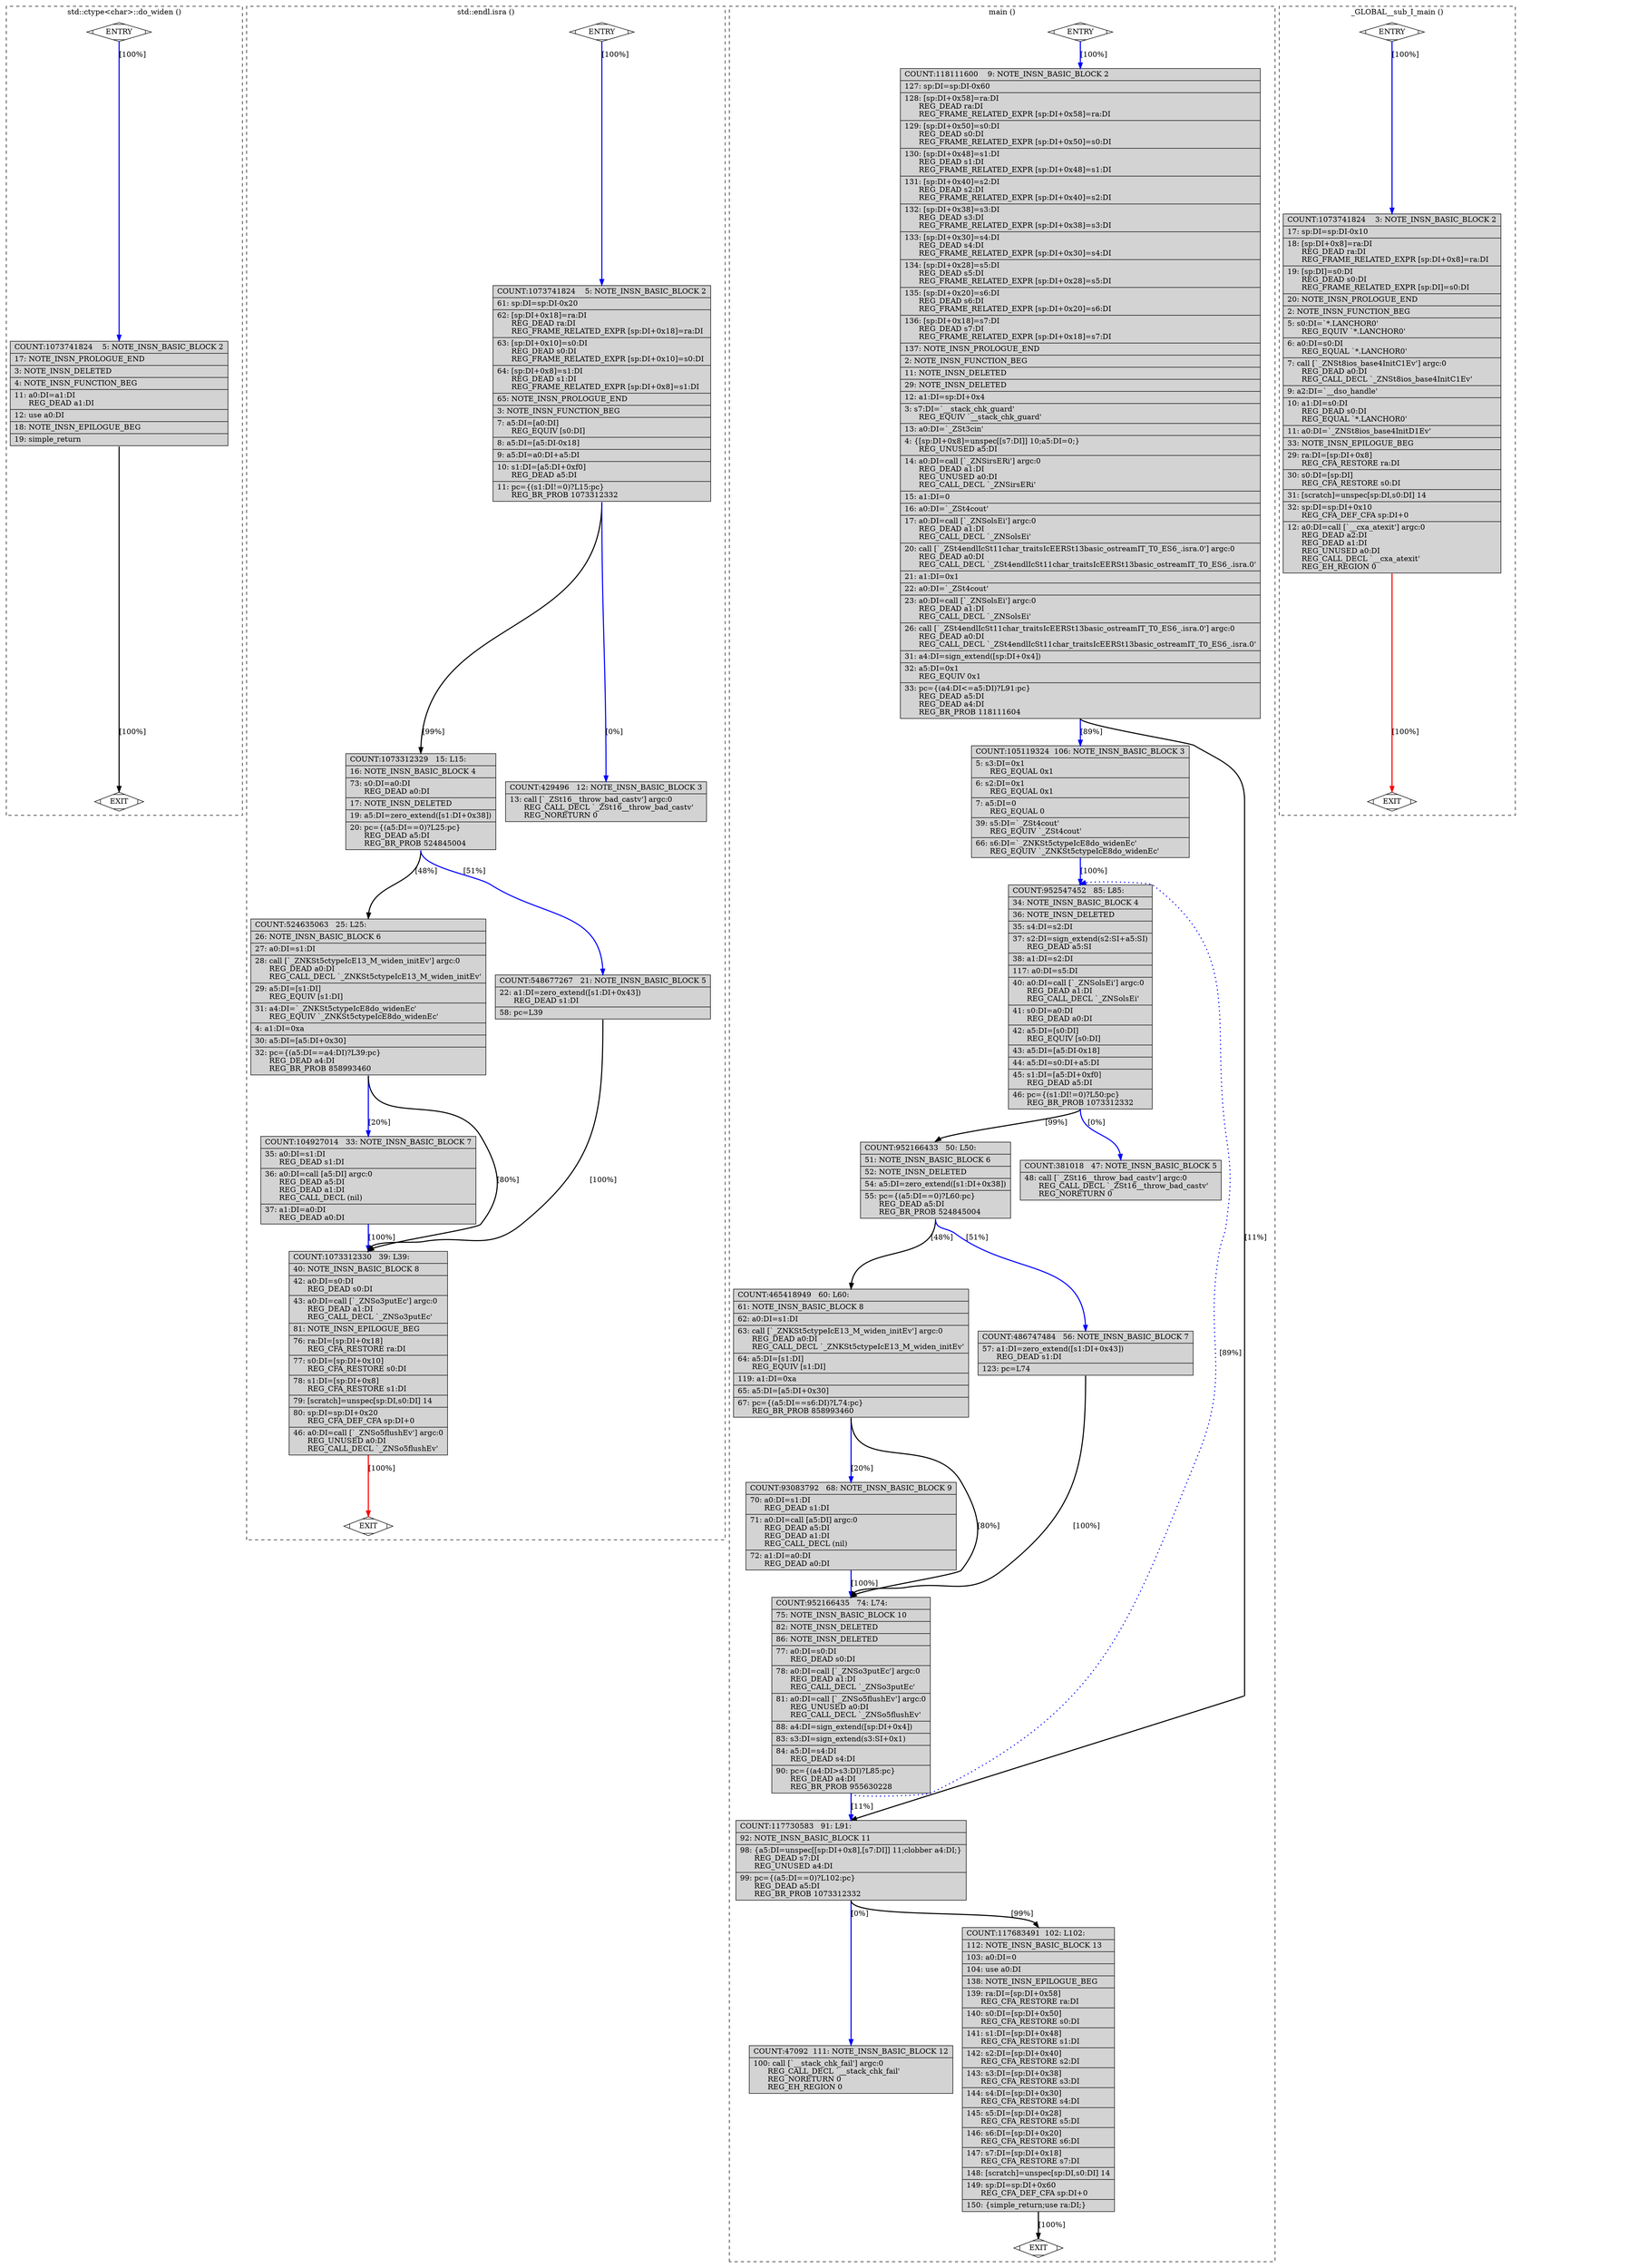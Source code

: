 digraph "cfg_analysis/O2/fibonacci_O2-Fibonacci.cpp.304r.peephole2" {
overlap=false;
subgraph "cluster_std::ctype<char>::do_widen" {
	style="dashed";
	color="black";
	label="std::ctype<char>::do_widen ()";
	fn_1561_basic_block_0 [shape=Mdiamond,style=filled,fillcolor=white,label="ENTRY"];

	fn_1561_basic_block_2 [shape=record,style=filled,fillcolor=lightgrey,label="{COUNT:1073741824\ \ \ \ 5:\ NOTE_INSN_BASIC_BLOCK\ 2\l\
|\ \ \ 17:\ NOTE_INSN_PROLOGUE_END\l\
|\ \ \ \ 3:\ NOTE_INSN_DELETED\l\
|\ \ \ \ 4:\ NOTE_INSN_FUNCTION_BEG\l\
|\ \ \ 11:\ a0:DI=a1:DI\l\
\ \ \ \ \ \ REG_DEAD\ a1:DI\l\
|\ \ \ 12:\ use\ a0:DI\l\
|\ \ \ 18:\ NOTE_INSN_EPILOGUE_BEG\l\
|\ \ \ 19:\ simple_return\l\
}"];

	fn_1561_basic_block_1 [shape=Mdiamond,style=filled,fillcolor=white,label="EXIT"];

	fn_1561_basic_block_0:s -> fn_1561_basic_block_2:n [style="solid,bold",color=blue,weight=100,constraint=true,label="[100%]"];
	fn_1561_basic_block_2:s -> fn_1561_basic_block_1:n [style="solid,bold",color=black,weight=10,constraint=true,label="[100%]"];
	fn_1561_basic_block_0:s -> fn_1561_basic_block_1:n [style="invis",constraint=true];
}
subgraph "cluster_std::endl.isra" {
	style="dashed";
	color="black";
	label="std::endl.isra ()";
	fn_2298_basic_block_0 [shape=Mdiamond,style=filled,fillcolor=white,label="ENTRY"];

	fn_2298_basic_block_2 [shape=record,style=filled,fillcolor=lightgrey,label="{COUNT:1073741824\ \ \ \ 5:\ NOTE_INSN_BASIC_BLOCK\ 2\l\
|\ \ \ 61:\ sp:DI=sp:DI-0x20\l\
|\ \ \ 62:\ [sp:DI+0x18]=ra:DI\l\
\ \ \ \ \ \ REG_DEAD\ ra:DI\l\
\ \ \ \ \ \ REG_FRAME_RELATED_EXPR\ [sp:DI+0x18]=ra:DI\l\
|\ \ \ 63:\ [sp:DI+0x10]=s0:DI\l\
\ \ \ \ \ \ REG_DEAD\ s0:DI\l\
\ \ \ \ \ \ REG_FRAME_RELATED_EXPR\ [sp:DI+0x10]=s0:DI\l\
|\ \ \ 64:\ [sp:DI+0x8]=s1:DI\l\
\ \ \ \ \ \ REG_DEAD\ s1:DI\l\
\ \ \ \ \ \ REG_FRAME_RELATED_EXPR\ [sp:DI+0x8]=s1:DI\l\
|\ \ \ 65:\ NOTE_INSN_PROLOGUE_END\l\
|\ \ \ \ 3:\ NOTE_INSN_FUNCTION_BEG\l\
|\ \ \ \ 7:\ a5:DI=[a0:DI]\l\
\ \ \ \ \ \ REG_EQUIV\ [s0:DI]\l\
|\ \ \ \ 8:\ a5:DI=[a5:DI-0x18]\l\
|\ \ \ \ 9:\ a5:DI=a0:DI+a5:DI\l\
|\ \ \ 10:\ s1:DI=[a5:DI+0xf0]\l\
\ \ \ \ \ \ REG_DEAD\ a5:DI\l\
|\ \ \ 11:\ pc=\{(s1:DI!=0)?L15:pc\}\l\
\ \ \ \ \ \ REG_BR_PROB\ 1073312332\l\
}"];

	fn_2298_basic_block_4 [shape=record,style=filled,fillcolor=lightgrey,label="{COUNT:1073312329\ \ \ 15:\ L15:\l\
|\ \ \ 16:\ NOTE_INSN_BASIC_BLOCK\ 4\l\
|\ \ \ 73:\ s0:DI=a0:DI\l\
\ \ \ \ \ \ REG_DEAD\ a0:DI\l\
|\ \ \ 17:\ NOTE_INSN_DELETED\l\
|\ \ \ 19:\ a5:DI=zero_extend([s1:DI+0x38])\l\
|\ \ \ 20:\ pc=\{(a5:DI==0)?L25:pc\}\l\
\ \ \ \ \ \ REG_DEAD\ a5:DI\l\
\ \ \ \ \ \ REG_BR_PROB\ 524845004\l\
}"];

	fn_2298_basic_block_6 [shape=record,style=filled,fillcolor=lightgrey,label="{COUNT:524635063\ \ \ 25:\ L25:\l\
|\ \ \ 26:\ NOTE_INSN_BASIC_BLOCK\ 6\l\
|\ \ \ 27:\ a0:DI=s1:DI\l\
|\ \ \ 28:\ call\ [`_ZNKSt5ctypeIcE13_M_widen_initEv']\ argc:0\l\
\ \ \ \ \ \ REG_DEAD\ a0:DI\l\
\ \ \ \ \ \ REG_CALL_DECL\ `_ZNKSt5ctypeIcE13_M_widen_initEv'\l\
|\ \ \ 29:\ a5:DI=[s1:DI]\l\
\ \ \ \ \ \ REG_EQUIV\ [s1:DI]\l\
|\ \ \ 31:\ a4:DI=`_ZNKSt5ctypeIcE8do_widenEc'\l\
\ \ \ \ \ \ REG_EQUIV\ `_ZNKSt5ctypeIcE8do_widenEc'\l\
|\ \ \ \ 4:\ a1:DI=0xa\l\
|\ \ \ 30:\ a5:DI=[a5:DI+0x30]\l\
|\ \ \ 32:\ pc=\{(a5:DI==a4:DI)?L39:pc\}\l\
\ \ \ \ \ \ REG_DEAD\ a4:DI\l\
\ \ \ \ \ \ REG_BR_PROB\ 858993460\l\
}"];

	fn_2298_basic_block_7 [shape=record,style=filled,fillcolor=lightgrey,label="{COUNT:104927014\ \ \ 33:\ NOTE_INSN_BASIC_BLOCK\ 7\l\
|\ \ \ 35:\ a0:DI=s1:DI\l\
\ \ \ \ \ \ REG_DEAD\ s1:DI\l\
|\ \ \ 36:\ a0:DI=call\ [a5:DI]\ argc:0\l\
\ \ \ \ \ \ REG_DEAD\ a5:DI\l\
\ \ \ \ \ \ REG_DEAD\ a1:DI\l\
\ \ \ \ \ \ REG_CALL_DECL\ (nil)\l\
|\ \ \ 37:\ a1:DI=a0:DI\l\
\ \ \ \ \ \ REG_DEAD\ a0:DI\l\
}"];

	fn_2298_basic_block_5 [shape=record,style=filled,fillcolor=lightgrey,label="{COUNT:548677267\ \ \ 21:\ NOTE_INSN_BASIC_BLOCK\ 5\l\
|\ \ \ 22:\ a1:DI=zero_extend([s1:DI+0x43])\l\
\ \ \ \ \ \ REG_DEAD\ s1:DI\l\
|\ \ \ 58:\ pc=L39\l\
}"];

	fn_2298_basic_block_8 [shape=record,style=filled,fillcolor=lightgrey,label="{COUNT:1073312330\ \ \ 39:\ L39:\l\
|\ \ \ 40:\ NOTE_INSN_BASIC_BLOCK\ 8\l\
|\ \ \ 42:\ a0:DI=s0:DI\l\
\ \ \ \ \ \ REG_DEAD\ s0:DI\l\
|\ \ \ 43:\ a0:DI=call\ [`_ZNSo3putEc']\ argc:0\l\
\ \ \ \ \ \ REG_DEAD\ a1:DI\l\
\ \ \ \ \ \ REG_CALL_DECL\ `_ZNSo3putEc'\l\
|\ \ \ 81:\ NOTE_INSN_EPILOGUE_BEG\l\
|\ \ \ 76:\ ra:DI=[sp:DI+0x18]\l\
\ \ \ \ \ \ REG_CFA_RESTORE\ ra:DI\l\
|\ \ \ 77:\ s0:DI=[sp:DI+0x10]\l\
\ \ \ \ \ \ REG_CFA_RESTORE\ s0:DI\l\
|\ \ \ 78:\ s1:DI=[sp:DI+0x8]\l\
\ \ \ \ \ \ REG_CFA_RESTORE\ s1:DI\l\
|\ \ \ 79:\ [scratch]=unspec[sp:DI,s0:DI]\ 14\l\
|\ \ \ 80:\ sp:DI=sp:DI+0x20\l\
\ \ \ \ \ \ REG_CFA_DEF_CFA\ sp:DI+0\l\
|\ \ \ 46:\ a0:DI=call\ [`_ZNSo5flushEv']\ argc:0\l\
\ \ \ \ \ \ REG_UNUSED\ a0:DI\l\
\ \ \ \ \ \ REG_CALL_DECL\ `_ZNSo5flushEv'\l\
}"];

	fn_2298_basic_block_3 [shape=record,style=filled,fillcolor=lightgrey,label="{COUNT:429496\ \ \ 12:\ NOTE_INSN_BASIC_BLOCK\ 3\l\
|\ \ \ 13:\ call\ [`_ZSt16__throw_bad_castv']\ argc:0\l\
\ \ \ \ \ \ REG_CALL_DECL\ `_ZSt16__throw_bad_castv'\l\
\ \ \ \ \ \ REG_NORETURN\ 0\l\
}"];

	fn_2298_basic_block_1 [shape=Mdiamond,style=filled,fillcolor=white,label="EXIT"];

	fn_2298_basic_block_0:s -> fn_2298_basic_block_2:n [style="solid,bold",color=blue,weight=100,constraint=true,label="[100%]"];
	fn_2298_basic_block_2:s -> fn_2298_basic_block_3:n [style="solid,bold",color=blue,weight=100,constraint=true,label="[0%]"];
	fn_2298_basic_block_2:s -> fn_2298_basic_block_4:n [style="solid,bold",color=black,weight=10,constraint=true,label="[99%]"];
	fn_2298_basic_block_4:s -> fn_2298_basic_block_5:n [style="solid,bold",color=blue,weight=100,constraint=true,label="[51%]"];
	fn_2298_basic_block_4:s -> fn_2298_basic_block_6:n [style="solid,bold",color=black,weight=10,constraint=true,label="[48%]"];
	fn_2298_basic_block_5:s -> fn_2298_basic_block_8:n [style="solid,bold",color=black,weight=10,constraint=true,label="[100%]"];
	fn_2298_basic_block_6:s -> fn_2298_basic_block_8:n [style="solid,bold",color=black,weight=10,constraint=true,label="[80%]"];
	fn_2298_basic_block_6:s -> fn_2298_basic_block_7:n [style="solid,bold",color=blue,weight=100,constraint=true,label="[20%]"];
	fn_2298_basic_block_7:s -> fn_2298_basic_block_8:n [style="solid,bold",color=blue,weight=100,constraint=true,label="[100%]"];
	fn_2298_basic_block_8:s -> fn_2298_basic_block_1:n [style="solid,bold",color=red,weight=10,constraint=true,label="[100%]"];
	fn_2298_basic_block_0:s -> fn_2298_basic_block_1:n [style="invis",constraint=true];
}
subgraph "cluster_main" {
	style="dashed";
	color="black";
	label="main ()";
	fn_1808_basic_block_0 [shape=Mdiamond,style=filled,fillcolor=white,label="ENTRY"];

	fn_1808_basic_block_2 [shape=record,style=filled,fillcolor=lightgrey,label="{COUNT:118111600\ \ \ \ 9:\ NOTE_INSN_BASIC_BLOCK\ 2\l\
|\ \ 127:\ sp:DI=sp:DI-0x60\l\
|\ \ 128:\ [sp:DI+0x58]=ra:DI\l\
\ \ \ \ \ \ REG_DEAD\ ra:DI\l\
\ \ \ \ \ \ REG_FRAME_RELATED_EXPR\ [sp:DI+0x58]=ra:DI\l\
|\ \ 129:\ [sp:DI+0x50]=s0:DI\l\
\ \ \ \ \ \ REG_DEAD\ s0:DI\l\
\ \ \ \ \ \ REG_FRAME_RELATED_EXPR\ [sp:DI+0x50]=s0:DI\l\
|\ \ 130:\ [sp:DI+0x48]=s1:DI\l\
\ \ \ \ \ \ REG_DEAD\ s1:DI\l\
\ \ \ \ \ \ REG_FRAME_RELATED_EXPR\ [sp:DI+0x48]=s1:DI\l\
|\ \ 131:\ [sp:DI+0x40]=s2:DI\l\
\ \ \ \ \ \ REG_DEAD\ s2:DI\l\
\ \ \ \ \ \ REG_FRAME_RELATED_EXPR\ [sp:DI+0x40]=s2:DI\l\
|\ \ 132:\ [sp:DI+0x38]=s3:DI\l\
\ \ \ \ \ \ REG_DEAD\ s3:DI\l\
\ \ \ \ \ \ REG_FRAME_RELATED_EXPR\ [sp:DI+0x38]=s3:DI\l\
|\ \ 133:\ [sp:DI+0x30]=s4:DI\l\
\ \ \ \ \ \ REG_DEAD\ s4:DI\l\
\ \ \ \ \ \ REG_FRAME_RELATED_EXPR\ [sp:DI+0x30]=s4:DI\l\
|\ \ 134:\ [sp:DI+0x28]=s5:DI\l\
\ \ \ \ \ \ REG_DEAD\ s5:DI\l\
\ \ \ \ \ \ REG_FRAME_RELATED_EXPR\ [sp:DI+0x28]=s5:DI\l\
|\ \ 135:\ [sp:DI+0x20]=s6:DI\l\
\ \ \ \ \ \ REG_DEAD\ s6:DI\l\
\ \ \ \ \ \ REG_FRAME_RELATED_EXPR\ [sp:DI+0x20]=s6:DI\l\
|\ \ 136:\ [sp:DI+0x18]=s7:DI\l\
\ \ \ \ \ \ REG_DEAD\ s7:DI\l\
\ \ \ \ \ \ REG_FRAME_RELATED_EXPR\ [sp:DI+0x18]=s7:DI\l\
|\ \ 137:\ NOTE_INSN_PROLOGUE_END\l\
|\ \ \ \ 2:\ NOTE_INSN_FUNCTION_BEG\l\
|\ \ \ 11:\ NOTE_INSN_DELETED\l\
|\ \ \ 29:\ NOTE_INSN_DELETED\l\
|\ \ \ 12:\ a1:DI=sp:DI+0x4\l\
|\ \ \ \ 3:\ s7:DI=`__stack_chk_guard'\l\
\ \ \ \ \ \ REG_EQUIV\ `__stack_chk_guard'\l\
|\ \ \ 13:\ a0:DI=`_ZSt3cin'\l\
|\ \ \ \ 4:\ \{[sp:DI+0x8]=unspec[[s7:DI]]\ 10;a5:DI=0;\}\l\
\ \ \ \ \ \ REG_UNUSED\ a5:DI\l\
|\ \ \ 14:\ a0:DI=call\ [`_ZNSirsERi']\ argc:0\l\
\ \ \ \ \ \ REG_DEAD\ a1:DI\l\
\ \ \ \ \ \ REG_UNUSED\ a0:DI\l\
\ \ \ \ \ \ REG_CALL_DECL\ `_ZNSirsERi'\l\
|\ \ \ 15:\ a1:DI=0\l\
|\ \ \ 16:\ a0:DI=`_ZSt4cout'\l\
|\ \ \ 17:\ a0:DI=call\ [`_ZNSolsEi']\ argc:0\l\
\ \ \ \ \ \ REG_DEAD\ a1:DI\l\
\ \ \ \ \ \ REG_CALL_DECL\ `_ZNSolsEi'\l\
|\ \ \ 20:\ call\ [`_ZSt4endlIcSt11char_traitsIcEERSt13basic_ostreamIT_T0_ES6_.isra.0']\ argc:0\l\
\ \ \ \ \ \ REG_DEAD\ a0:DI\l\
\ \ \ \ \ \ REG_CALL_DECL\ `_ZSt4endlIcSt11char_traitsIcEERSt13basic_ostreamIT_T0_ES6_.isra.0'\l\
|\ \ \ 21:\ a1:DI=0x1\l\
|\ \ \ 22:\ a0:DI=`_ZSt4cout'\l\
|\ \ \ 23:\ a0:DI=call\ [`_ZNSolsEi']\ argc:0\l\
\ \ \ \ \ \ REG_DEAD\ a1:DI\l\
\ \ \ \ \ \ REG_CALL_DECL\ `_ZNSolsEi'\l\
|\ \ \ 26:\ call\ [`_ZSt4endlIcSt11char_traitsIcEERSt13basic_ostreamIT_T0_ES6_.isra.0']\ argc:0\l\
\ \ \ \ \ \ REG_DEAD\ a0:DI\l\
\ \ \ \ \ \ REG_CALL_DECL\ `_ZSt4endlIcSt11char_traitsIcEERSt13basic_ostreamIT_T0_ES6_.isra.0'\l\
|\ \ \ 31:\ a4:DI=sign_extend([sp:DI+0x4])\l\
|\ \ \ 32:\ a5:DI=0x1\l\
\ \ \ \ \ \ REG_EQUIV\ 0x1\l\
|\ \ \ 33:\ pc=\{(a4:DI\<=a5:DI)?L91:pc\}\l\
\ \ \ \ \ \ REG_DEAD\ a5:DI\l\
\ \ \ \ \ \ REG_DEAD\ a4:DI\l\
\ \ \ \ \ \ REG_BR_PROB\ 118111604\l\
}"];

	fn_1808_basic_block_3 [shape=record,style=filled,fillcolor=lightgrey,label="{COUNT:105119324\ \ 106:\ NOTE_INSN_BASIC_BLOCK\ 3\l\
|\ \ \ \ 5:\ s3:DI=0x1\l\
\ \ \ \ \ \ REG_EQUAL\ 0x1\l\
|\ \ \ \ 6:\ s2:DI=0x1\l\
\ \ \ \ \ \ REG_EQUAL\ 0x1\l\
|\ \ \ \ 7:\ a5:DI=0\l\
\ \ \ \ \ \ REG_EQUAL\ 0\l\
|\ \ \ 39:\ s5:DI=`_ZSt4cout'\l\
\ \ \ \ \ \ REG_EQUIV\ `_ZSt4cout'\l\
|\ \ \ 66:\ s6:DI=`_ZNKSt5ctypeIcE8do_widenEc'\l\
\ \ \ \ \ \ REG_EQUIV\ `_ZNKSt5ctypeIcE8do_widenEc'\l\
}"];

	fn_1808_basic_block_4 [shape=record,style=filled,fillcolor=lightgrey,label="{COUNT:952547452\ \ \ 85:\ L85:\l\
|\ \ \ 34:\ NOTE_INSN_BASIC_BLOCK\ 4\l\
|\ \ \ 36:\ NOTE_INSN_DELETED\l\
|\ \ \ 35:\ s4:DI=s2:DI\l\
|\ \ \ 37:\ s2:DI=sign_extend(s2:SI+a5:SI)\l\
\ \ \ \ \ \ REG_DEAD\ a5:SI\l\
|\ \ \ 38:\ a1:DI=s2:DI\l\
|\ \ 117:\ a0:DI=s5:DI\l\
|\ \ \ 40:\ a0:DI=call\ [`_ZNSolsEi']\ argc:0\l\
\ \ \ \ \ \ REG_DEAD\ a1:DI\l\
\ \ \ \ \ \ REG_CALL_DECL\ `_ZNSolsEi'\l\
|\ \ \ 41:\ s0:DI=a0:DI\l\
\ \ \ \ \ \ REG_DEAD\ a0:DI\l\
|\ \ \ 42:\ a5:DI=[s0:DI]\l\
\ \ \ \ \ \ REG_EQUIV\ [s0:DI]\l\
|\ \ \ 43:\ a5:DI=[a5:DI-0x18]\l\
|\ \ \ 44:\ a5:DI=s0:DI+a5:DI\l\
|\ \ \ 45:\ s1:DI=[a5:DI+0xf0]\l\
\ \ \ \ \ \ REG_DEAD\ a5:DI\l\
|\ \ \ 46:\ pc=\{(s1:DI!=0)?L50:pc\}\l\
\ \ \ \ \ \ REG_BR_PROB\ 1073312332\l\
}"];

	fn_1808_basic_block_6 [shape=record,style=filled,fillcolor=lightgrey,label="{COUNT:952166433\ \ \ 50:\ L50:\l\
|\ \ \ 51:\ NOTE_INSN_BASIC_BLOCK\ 6\l\
|\ \ \ 52:\ NOTE_INSN_DELETED\l\
|\ \ \ 54:\ a5:DI=zero_extend([s1:DI+0x38])\l\
|\ \ \ 55:\ pc=\{(a5:DI==0)?L60:pc\}\l\
\ \ \ \ \ \ REG_DEAD\ a5:DI\l\
\ \ \ \ \ \ REG_BR_PROB\ 524845004\l\
}"];

	fn_1808_basic_block_8 [shape=record,style=filled,fillcolor=lightgrey,label="{COUNT:465418949\ \ \ 60:\ L60:\l\
|\ \ \ 61:\ NOTE_INSN_BASIC_BLOCK\ 8\l\
|\ \ \ 62:\ a0:DI=s1:DI\l\
|\ \ \ 63:\ call\ [`_ZNKSt5ctypeIcE13_M_widen_initEv']\ argc:0\l\
\ \ \ \ \ \ REG_DEAD\ a0:DI\l\
\ \ \ \ \ \ REG_CALL_DECL\ `_ZNKSt5ctypeIcE13_M_widen_initEv'\l\
|\ \ \ 64:\ a5:DI=[s1:DI]\l\
\ \ \ \ \ \ REG_EQUIV\ [s1:DI]\l\
|\ \ 119:\ a1:DI=0xa\l\
|\ \ \ 65:\ a5:DI=[a5:DI+0x30]\l\
|\ \ \ 67:\ pc=\{(a5:DI==s6:DI)?L74:pc\}\l\
\ \ \ \ \ \ REG_BR_PROB\ 858993460\l\
}"];

	fn_1808_basic_block_9 [shape=record,style=filled,fillcolor=lightgrey,label="{COUNT:93083792\ \ \ 68:\ NOTE_INSN_BASIC_BLOCK\ 9\l\
|\ \ \ 70:\ a0:DI=s1:DI\l\
\ \ \ \ \ \ REG_DEAD\ s1:DI\l\
|\ \ \ 71:\ a0:DI=call\ [a5:DI]\ argc:0\l\
\ \ \ \ \ \ REG_DEAD\ a5:DI\l\
\ \ \ \ \ \ REG_DEAD\ a1:DI\l\
\ \ \ \ \ \ REG_CALL_DECL\ (nil)\l\
|\ \ \ 72:\ a1:DI=a0:DI\l\
\ \ \ \ \ \ REG_DEAD\ a0:DI\l\
}"];

	fn_1808_basic_block_7 [shape=record,style=filled,fillcolor=lightgrey,label="{COUNT:486747484\ \ \ 56:\ NOTE_INSN_BASIC_BLOCK\ 7\l\
|\ \ \ 57:\ a1:DI=zero_extend([s1:DI+0x43])\l\
\ \ \ \ \ \ REG_DEAD\ s1:DI\l\
|\ \ 123:\ pc=L74\l\
}"];

	fn_1808_basic_block_10 [shape=record,style=filled,fillcolor=lightgrey,label="{COUNT:952166435\ \ \ 74:\ L74:\l\
|\ \ \ 75:\ NOTE_INSN_BASIC_BLOCK\ 10\l\
|\ \ \ 82:\ NOTE_INSN_DELETED\l\
|\ \ \ 86:\ NOTE_INSN_DELETED\l\
|\ \ \ 77:\ a0:DI=s0:DI\l\
\ \ \ \ \ \ REG_DEAD\ s0:DI\l\
|\ \ \ 78:\ a0:DI=call\ [`_ZNSo3putEc']\ argc:0\l\
\ \ \ \ \ \ REG_DEAD\ a1:DI\l\
\ \ \ \ \ \ REG_CALL_DECL\ `_ZNSo3putEc'\l\
|\ \ \ 81:\ a0:DI=call\ [`_ZNSo5flushEv']\ argc:0\l\
\ \ \ \ \ \ REG_UNUSED\ a0:DI\l\
\ \ \ \ \ \ REG_CALL_DECL\ `_ZNSo5flushEv'\l\
|\ \ \ 88:\ a4:DI=sign_extend([sp:DI+0x4])\l\
|\ \ \ 83:\ s3:DI=sign_extend(s3:SI+0x1)\l\
|\ \ \ 84:\ a5:DI=s4:DI\l\
\ \ \ \ \ \ REG_DEAD\ s4:DI\l\
|\ \ \ 90:\ pc=\{(a4:DI\>s3:DI)?L85:pc\}\l\
\ \ \ \ \ \ REG_DEAD\ a4:DI\l\
\ \ \ \ \ \ REG_BR_PROB\ 955630228\l\
}"];

	fn_1808_basic_block_11 [shape=record,style=filled,fillcolor=lightgrey,label="{COUNT:117730583\ \ \ 91:\ L91:\l\
|\ \ \ 92:\ NOTE_INSN_BASIC_BLOCK\ 11\l\
|\ \ \ 98:\ \{a5:DI=unspec[[sp:DI+0x8],[s7:DI]]\ 11;clobber\ a4:DI;\}\l\
\ \ \ \ \ \ REG_DEAD\ s7:DI\l\
\ \ \ \ \ \ REG_UNUSED\ a4:DI\l\
|\ \ \ 99:\ pc=\{(a5:DI==0)?L102:pc\}\l\
\ \ \ \ \ \ REG_DEAD\ a5:DI\l\
\ \ \ \ \ \ REG_BR_PROB\ 1073312332\l\
}"];

	fn_1808_basic_block_12 [shape=record,style=filled,fillcolor=lightgrey,label="{COUNT:47092\ \ 111:\ NOTE_INSN_BASIC_BLOCK\ 12\l\
|\ \ 100:\ call\ [`__stack_chk_fail']\ argc:0\l\
\ \ \ \ \ \ REG_CALL_DECL\ `__stack_chk_fail'\l\
\ \ \ \ \ \ REG_NORETURN\ 0\l\
\ \ \ \ \ \ REG_EH_REGION\ 0\l\
}"];

	fn_1808_basic_block_13 [shape=record,style=filled,fillcolor=lightgrey,label="{COUNT:117683491\ \ 102:\ L102:\l\
|\ \ 112:\ NOTE_INSN_BASIC_BLOCK\ 13\l\
|\ \ 103:\ a0:DI=0\l\
|\ \ 104:\ use\ a0:DI\l\
|\ \ 138:\ NOTE_INSN_EPILOGUE_BEG\l\
|\ \ 139:\ ra:DI=[sp:DI+0x58]\l\
\ \ \ \ \ \ REG_CFA_RESTORE\ ra:DI\l\
|\ \ 140:\ s0:DI=[sp:DI+0x50]\l\
\ \ \ \ \ \ REG_CFA_RESTORE\ s0:DI\l\
|\ \ 141:\ s1:DI=[sp:DI+0x48]\l\
\ \ \ \ \ \ REG_CFA_RESTORE\ s1:DI\l\
|\ \ 142:\ s2:DI=[sp:DI+0x40]\l\
\ \ \ \ \ \ REG_CFA_RESTORE\ s2:DI\l\
|\ \ 143:\ s3:DI=[sp:DI+0x38]\l\
\ \ \ \ \ \ REG_CFA_RESTORE\ s3:DI\l\
|\ \ 144:\ s4:DI=[sp:DI+0x30]\l\
\ \ \ \ \ \ REG_CFA_RESTORE\ s4:DI\l\
|\ \ 145:\ s5:DI=[sp:DI+0x28]\l\
\ \ \ \ \ \ REG_CFA_RESTORE\ s5:DI\l\
|\ \ 146:\ s6:DI=[sp:DI+0x20]\l\
\ \ \ \ \ \ REG_CFA_RESTORE\ s6:DI\l\
|\ \ 147:\ s7:DI=[sp:DI+0x18]\l\
\ \ \ \ \ \ REG_CFA_RESTORE\ s7:DI\l\
|\ \ 148:\ [scratch]=unspec[sp:DI,s0:DI]\ 14\l\
|\ \ 149:\ sp:DI=sp:DI+0x60\l\
\ \ \ \ \ \ REG_CFA_DEF_CFA\ sp:DI+0\l\
|\ \ 150:\ \{simple_return;use\ ra:DI;\}\l\
}"];

	fn_1808_basic_block_5 [shape=record,style=filled,fillcolor=lightgrey,label="{COUNT:381018\ \ \ 47:\ NOTE_INSN_BASIC_BLOCK\ 5\l\
|\ \ \ 48:\ call\ [`_ZSt16__throw_bad_castv']\ argc:0\l\
\ \ \ \ \ \ REG_CALL_DECL\ `_ZSt16__throw_bad_castv'\l\
\ \ \ \ \ \ REG_NORETURN\ 0\l\
}"];

	fn_1808_basic_block_1 [shape=Mdiamond,style=filled,fillcolor=white,label="EXIT"];

	fn_1808_basic_block_0:s -> fn_1808_basic_block_2:n [style="solid,bold",color=blue,weight=100,constraint=true,label="[100%]"];
	fn_1808_basic_block_2:s -> fn_1808_basic_block_3:n [style="solid,bold",color=blue,weight=100,constraint=true,label="[89%]"];
	fn_1808_basic_block_2:s -> fn_1808_basic_block_11:n [style="solid,bold",color=black,weight=10,constraint=true,label="[11%]"];
	fn_1808_basic_block_3:s -> fn_1808_basic_block_4:n [style="solid,bold",color=blue,weight=100,constraint=true,label="[100%]"];
	fn_1808_basic_block_4:s -> fn_1808_basic_block_5:n [style="solid,bold",color=blue,weight=100,constraint=true,label="[0%]"];
	fn_1808_basic_block_4:s -> fn_1808_basic_block_6:n [style="solid,bold",color=black,weight=10,constraint=true,label="[99%]"];
	fn_1808_basic_block_6:s -> fn_1808_basic_block_7:n [style="solid,bold",color=blue,weight=100,constraint=true,label="[51%]"];
	fn_1808_basic_block_6:s -> fn_1808_basic_block_8:n [style="solid,bold",color=black,weight=10,constraint=true,label="[48%]"];
	fn_1808_basic_block_7:s -> fn_1808_basic_block_10:n [style="solid,bold",color=black,weight=10,constraint=true,label="[100%]"];
	fn_1808_basic_block_8:s -> fn_1808_basic_block_10:n [style="solid,bold",color=black,weight=10,constraint=true,label="[80%]"];
	fn_1808_basic_block_8:s -> fn_1808_basic_block_9:n [style="solid,bold",color=blue,weight=100,constraint=true,label="[20%]"];
	fn_1808_basic_block_9:s -> fn_1808_basic_block_10:n [style="solid,bold",color=blue,weight=100,constraint=true,label="[100%]"];
	fn_1808_basic_block_10:s -> fn_1808_basic_block_4:n [style="dotted,bold",color=blue,weight=10,constraint=false,label="[89%]"];
	fn_1808_basic_block_10:s -> fn_1808_basic_block_11:n [style="solid,bold",color=blue,weight=100,constraint=true,label="[11%]"];
	fn_1808_basic_block_11:s -> fn_1808_basic_block_13:n [style="solid,bold",color=black,weight=10,constraint=true,label="[99%]"];
	fn_1808_basic_block_11:s -> fn_1808_basic_block_12:n [style="solid,bold",color=blue,weight=100,constraint=true,label="[0%]"];
	fn_1808_basic_block_13:s -> fn_1808_basic_block_1:n [style="solid,bold",color=black,weight=10,constraint=true,label="[100%]"];
	fn_1808_basic_block_0:s -> fn_1808_basic_block_1:n [style="invis",constraint=true];
}
subgraph "cluster__GLOBAL__sub_I_main" {
	style="dashed";
	color="black";
	label="_GLOBAL__sub_I_main ()";
	fn_2295_basic_block_0 [shape=Mdiamond,style=filled,fillcolor=white,label="ENTRY"];

	fn_2295_basic_block_2 [shape=record,style=filled,fillcolor=lightgrey,label="{COUNT:1073741824\ \ \ \ 3:\ NOTE_INSN_BASIC_BLOCK\ 2\l\
|\ \ \ 17:\ sp:DI=sp:DI-0x10\l\
|\ \ \ 18:\ [sp:DI+0x8]=ra:DI\l\
\ \ \ \ \ \ REG_DEAD\ ra:DI\l\
\ \ \ \ \ \ REG_FRAME_RELATED_EXPR\ [sp:DI+0x8]=ra:DI\l\
|\ \ \ 19:\ [sp:DI]=s0:DI\l\
\ \ \ \ \ \ REG_DEAD\ s0:DI\l\
\ \ \ \ \ \ REG_FRAME_RELATED_EXPR\ [sp:DI]=s0:DI\l\
|\ \ \ 20:\ NOTE_INSN_PROLOGUE_END\l\
|\ \ \ \ 2:\ NOTE_INSN_FUNCTION_BEG\l\
|\ \ \ \ 5:\ s0:DI=`*.LANCHOR0'\l\
\ \ \ \ \ \ REG_EQUIV\ `*.LANCHOR0'\l\
|\ \ \ \ 6:\ a0:DI=s0:DI\l\
\ \ \ \ \ \ REG_EQUAL\ `*.LANCHOR0'\l\
|\ \ \ \ 7:\ call\ [`_ZNSt8ios_base4InitC1Ev']\ argc:0\l\
\ \ \ \ \ \ REG_DEAD\ a0:DI\l\
\ \ \ \ \ \ REG_CALL_DECL\ `_ZNSt8ios_base4InitC1Ev'\l\
|\ \ \ \ 9:\ a2:DI=`__dso_handle'\l\
|\ \ \ 10:\ a1:DI=s0:DI\l\
\ \ \ \ \ \ REG_DEAD\ s0:DI\l\
\ \ \ \ \ \ REG_EQUAL\ `*.LANCHOR0'\l\
|\ \ \ 11:\ a0:DI=`_ZNSt8ios_base4InitD1Ev'\l\
|\ \ \ 33:\ NOTE_INSN_EPILOGUE_BEG\l\
|\ \ \ 29:\ ra:DI=[sp:DI+0x8]\l\
\ \ \ \ \ \ REG_CFA_RESTORE\ ra:DI\l\
|\ \ \ 30:\ s0:DI=[sp:DI]\l\
\ \ \ \ \ \ REG_CFA_RESTORE\ s0:DI\l\
|\ \ \ 31:\ [scratch]=unspec[sp:DI,s0:DI]\ 14\l\
|\ \ \ 32:\ sp:DI=sp:DI+0x10\l\
\ \ \ \ \ \ REG_CFA_DEF_CFA\ sp:DI+0\l\
|\ \ \ 12:\ a0:DI=call\ [`__cxa_atexit']\ argc:0\l\
\ \ \ \ \ \ REG_DEAD\ a2:DI\l\
\ \ \ \ \ \ REG_DEAD\ a1:DI\l\
\ \ \ \ \ \ REG_UNUSED\ a0:DI\l\
\ \ \ \ \ \ REG_CALL_DECL\ `__cxa_atexit'\l\
\ \ \ \ \ \ REG_EH_REGION\ 0\l\
}"];

	fn_2295_basic_block_1 [shape=Mdiamond,style=filled,fillcolor=white,label="EXIT"];

	fn_2295_basic_block_0:s -> fn_2295_basic_block_2:n [style="solid,bold",color=blue,weight=100,constraint=true,label="[100%]"];
	fn_2295_basic_block_2:s -> fn_2295_basic_block_1:n [style="solid,bold",color=red,weight=10,constraint=true,label="[100%]"];
	fn_2295_basic_block_0:s -> fn_2295_basic_block_1:n [style="invis",constraint=true];
}
}
